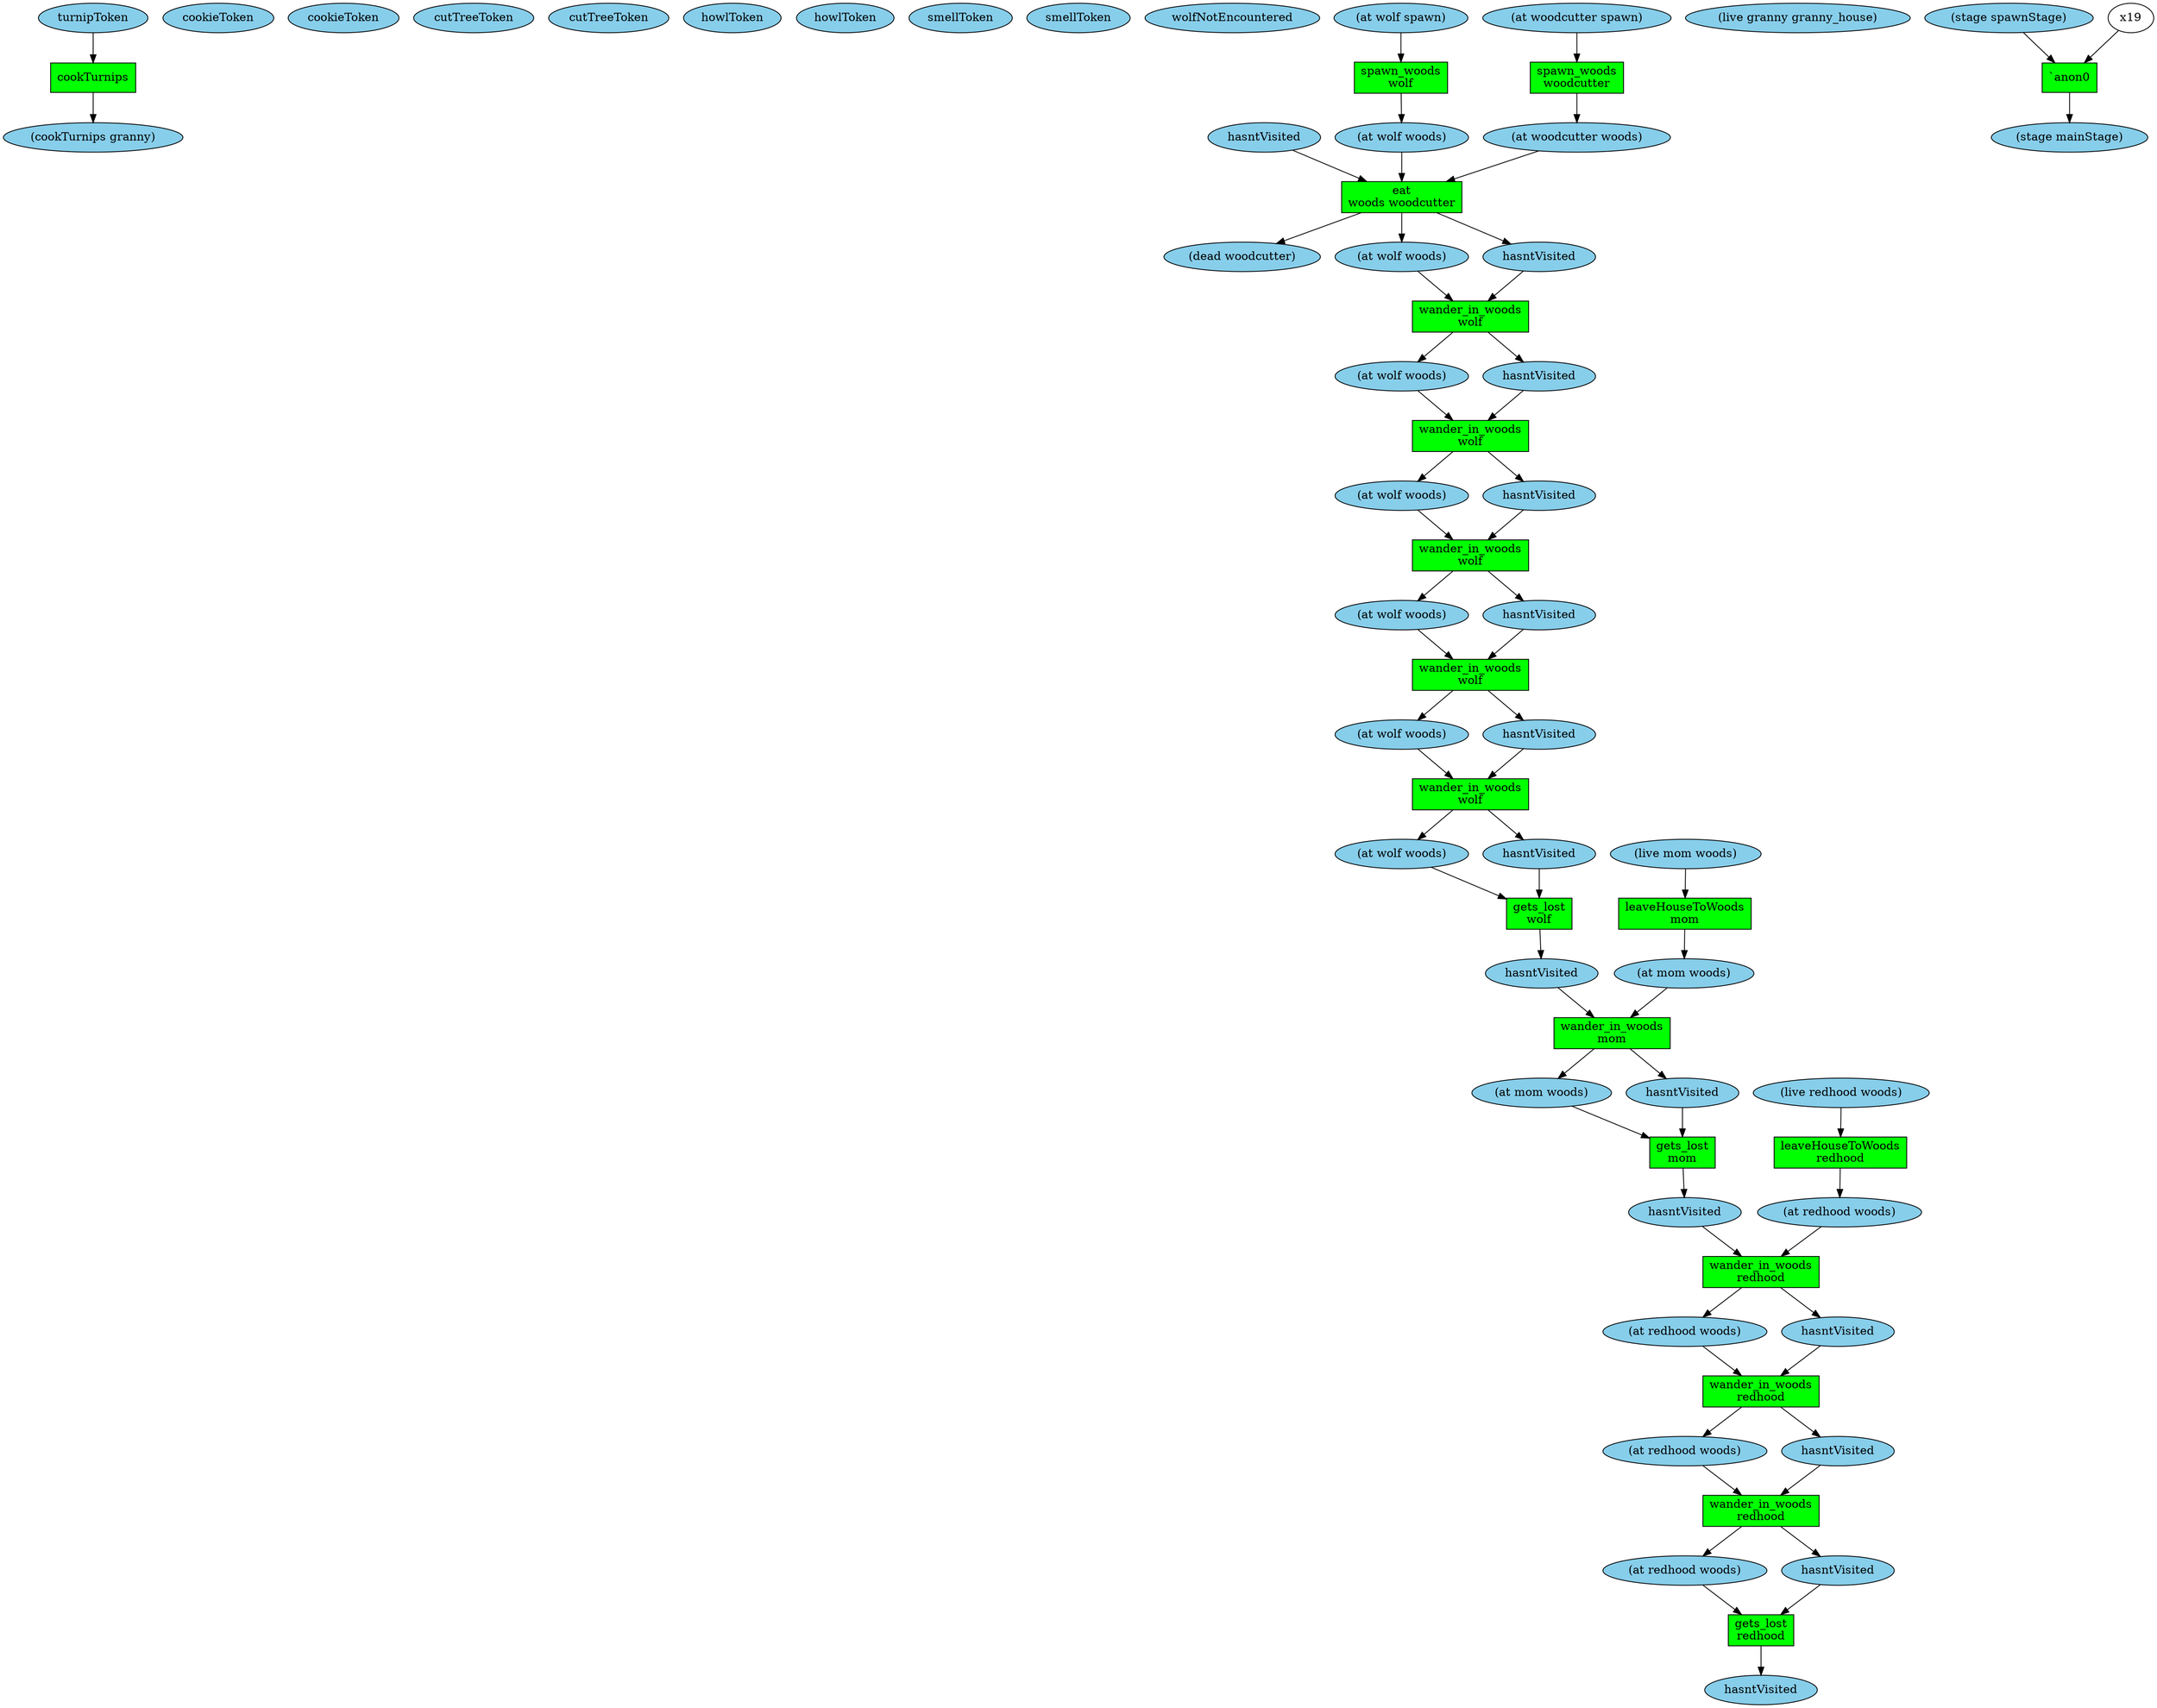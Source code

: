 digraph {
x16 [style=filled,fillcolor=skyblue,label="turnipToken"];
x15 [style=filled,fillcolor=skyblue,label="cookieToken"];
x14 [style=filled,fillcolor=skyblue,label="cookieToken"];
x13 [style=filled,fillcolor=skyblue,label="cutTreeToken"];
x12 [style=filled,fillcolor=skyblue,label="cutTreeToken"];
x11 [style=filled,fillcolor=skyblue,label="howlToken"];
x10 [style=filled,fillcolor=skyblue,label="howlToken"];
x9 [style=filled,fillcolor=skyblue,label="smellToken"];
x8 [style=filled,fillcolor=skyblue,label="smellToken"];
x7 [style=filled,fillcolor=skyblue,label="wolfNotEncountered"];
x6 [style=filled,fillcolor=skyblue,label="hasntVisited"];
x5 [style=filled,fillcolor=skyblue,label="(at wolf spawn)"];
x4 [style=filled,fillcolor=skyblue,label="(at woodcutter spawn)"];
x3 [style=filled,fillcolor=skyblue,label="(live granny granny_house)"];
x2 [style=filled,fillcolor=skyblue,label="(live mom woods)"];
x1 [style=filled,fillcolor=skyblue,label="(live redhood woods)"];
x0 [style=filled,fillcolor=skyblue,label="(stage spawnStage)"];
t0 [shape=box,style=filled,fillcolor=green,label="spawn_woods\nwolf"];
x17 [style=filled,fillcolor=skyblue,label="(at wolf woods)"];
x5 -> t0;
t0 -> x17;
t1 [shape=box,style=filled,fillcolor=green,label="spawn_woods\nwoodcutter"];
x18 [style=filled,fillcolor=skyblue,label="(at woodcutter woods)"];
x4 -> t1;
t1 -> x18;
t2 [shape=box,style=filled,fillcolor=green,label="`anon0\n"];
x20 [style=filled,fillcolor=skyblue,label="(stage mainStage)"];
x0 -> t2;
x19 -> t2;
t2 -> x20;
t3 [shape=box,style=filled,fillcolor=green,label="eat\nwoods woodcutter"];
x23 [style=filled,fillcolor=skyblue,label="(dead woodcutter)"];
x22 [style=filled,fillcolor=skyblue,label="(at wolf woods)"];
x21 [style=filled,fillcolor=skyblue,label="hasntVisited"];
x6 -> t3;
x17 -> t3;
x18 -> t3;
t3 -> x23;
t3 -> x22;
t3 -> x21;
t4 [shape=box,style=filled,fillcolor=green,label="wander_in_woods\nwolf"];
x25 [style=filled,fillcolor=skyblue,label="(at wolf woods)"];
x24 [style=filled,fillcolor=skyblue,label="hasntVisited"];
x21 -> t4;
x22 -> t4;
t4 -> x25;
t4 -> x24;
t5 [shape=box,style=filled,fillcolor=green,label="wander_in_woods\nwolf"];
x27 [style=filled,fillcolor=skyblue,label="(at wolf woods)"];
x26 [style=filled,fillcolor=skyblue,label="hasntVisited"];
x24 -> t5;
x25 -> t5;
t5 -> x27;
t5 -> x26;
t6 [shape=box,style=filled,fillcolor=green,label="wander_in_woods\nwolf"];
x29 [style=filled,fillcolor=skyblue,label="(at wolf woods)"];
x28 [style=filled,fillcolor=skyblue,label="hasntVisited"];
x26 -> t6;
x27 -> t6;
t6 -> x29;
t6 -> x28;
t7 [shape=box,style=filled,fillcolor=green,label="wander_in_woods\nwolf"];
x31 [style=filled,fillcolor=skyblue,label="(at wolf woods)"];
x30 [style=filled,fillcolor=skyblue,label="hasntVisited"];
x28 -> t7;
x29 -> t7;
t7 -> x31;
t7 -> x30;
t8 [shape=box,style=filled,fillcolor=green,label="wander_in_woods\nwolf"];
x33 [style=filled,fillcolor=skyblue,label="(at wolf woods)"];
x32 [style=filled,fillcolor=skyblue,label="hasntVisited"];
x30 -> t8;
x31 -> t8;
t8 -> x33;
t8 -> x32;
t9 [shape=box,style=filled,fillcolor=green,label="gets_lost\nwolf"];
x34 [style=filled,fillcolor=skyblue,label="hasntVisited"];
x32 -> t9;
x33 -> t9;
t9 -> x34;
t10 [shape=box,style=filled,fillcolor=green,label="leaveHouseToWoods\nmom"];
x35 [style=filled,fillcolor=skyblue,label="(at mom woods)"];
x2 -> t10;
t10 -> x35;
t11 [shape=box,style=filled,fillcolor=green,label="wander_in_woods\nmom"];
x37 [style=filled,fillcolor=skyblue,label="(at mom woods)"];
x36 [style=filled,fillcolor=skyblue,label="hasntVisited"];
x34 -> t11;
x35 -> t11;
t11 -> x37;
t11 -> x36;
t12 [shape=box,style=filled,fillcolor=green,label="gets_lost\nmom"];
x38 [style=filled,fillcolor=skyblue,label="hasntVisited"];
x36 -> t12;
x37 -> t12;
t12 -> x38;
t13 [shape=box,style=filled,fillcolor=green,label="leaveHouseToWoods\nredhood"];
x39 [style=filled,fillcolor=skyblue,label="(at redhood woods)"];
x1 -> t13;
t13 -> x39;
t14 [shape=box,style=filled,fillcolor=green,label="wander_in_woods\nredhood"];
x41 [style=filled,fillcolor=skyblue,label="(at redhood woods)"];
x40 [style=filled,fillcolor=skyblue,label="hasntVisited"];
x38 -> t14;
x39 -> t14;
t14 -> x41;
t14 -> x40;
t15 [shape=box,style=filled,fillcolor=green,label="wander_in_woods\nredhood"];
x43 [style=filled,fillcolor=skyblue,label="(at redhood woods)"];
x42 [style=filled,fillcolor=skyblue,label="hasntVisited"];
x40 -> t15;
x41 -> t15;
t15 -> x43;
t15 -> x42;
t16 [shape=box,style=filled,fillcolor=green,label="wander_in_woods\nredhood"];
x45 [style=filled,fillcolor=skyblue,label="(at redhood woods)"];
x44 [style=filled,fillcolor=skyblue,label="hasntVisited"];
x42 -> t16;
x43 -> t16;
t16 -> x45;
t16 -> x44;
t17 [shape=box,style=filled,fillcolor=green,label="gets_lost\nredhood"];
x46 [style=filled,fillcolor=skyblue,label="hasntVisited"];
x44 -> t17;
x45 -> t17;
t17 -> x46;
t18 [shape=box,style=filled,fillcolor=green,label="cookTurnips\n"];
x47 [style=filled,fillcolor=skyblue,label="(cookTurnips granny)"];
x16 -> t18;
t18 -> x47;
}
